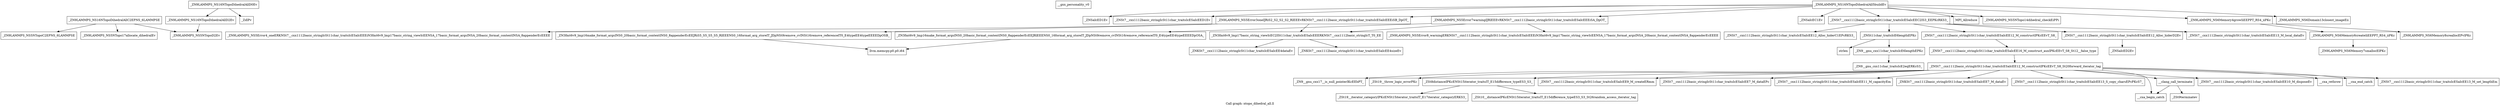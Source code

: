 digraph "Call graph: ntopo_dihedral_all.ll" {
	label="Call graph: ntopo_dihedral_all.ll";

	Node0x55bcb6747bd0 [shape=record,label="{_ZN9LAMMPS_NS16NTopoDihedralAllC2EPNS_6LAMMPSE}"];
	Node0x55bcb6747bd0 -> Node0x55bcb6749cc0;
	Node0x55bcb6747bd0 -> Node0x55bcb6749fa0;
	Node0x55bcb6747bd0 -> Node0x55bcb674a6a0;
	Node0x55bcb6749cc0 [shape=record,label="{_ZN9LAMMPS_NS5NTopoC2EPNS_6LAMMPSE}"];
	Node0x55bcb6749fa0 [shape=record,label="{_ZN9LAMMPS_NS5NTopo17allocate_dihedralEv}"];
	Node0x55bcb6749b20 [shape=record,label="{__gxx_personality_v0}"];
	Node0x55bcb674a6a0 [shape=record,label="{_ZN9LAMMPS_NS5NTopoD2Ev}"];
	Node0x55bcb67a9d10 [shape=record,label="{_ZN9LAMMPS_NS16NTopoDihedralAll5buildEv}"];
	Node0x55bcb67a9d10 -> Node0x55bcb6797f60;
	Node0x55bcb67a9d10 -> Node0x55bcb676adf0;
	Node0x55bcb67a9d10 -> Node0x55bcb674a580;
	Node0x55bcb67a9d10 -> Node0x55bcb67a9990;
	Node0x55bcb67a9d10 -> Node0x55bcb67729f0;
	Node0x55bcb67a9d10 -> Node0x55bcb674a4f0;
	Node0x55bcb67a9d10 -> Node0x55bcb6749a90;
	Node0x55bcb67a9d10 -> Node0x55bcb6746b20;
	Node0x55bcb67a9d10 -> Node0x55bcb674a1f0;
	Node0x55bcb67a9d10 -> Node0x55bcb674a400;
	Node0x55bcb67a9990 [shape=record,label="{_ZNSaIcEC1Ev}"];
	Node0x55bcb67729f0 [shape=record,label="{_ZNSt7__cxx1112basic_stringIcSt11char_traitsIcESaIcEEC2IS3_EEPKcRKS3_}"];
	Node0x55bcb67729f0 -> Node0x55bcb674ee50;
	Node0x55bcb67729f0 -> Node0x55bcb6751770;
	Node0x55bcb67729f0 -> Node0x55bcb6751ba0;
	Node0x55bcb67729f0 -> Node0x55bcb67629a0;
	Node0x55bcb67729f0 -> Node0x55bcb6758f20;
	Node0x55bcb6746b20 [shape=record,label="{_ZN9LAMMPS_NS5Error3oneIJRiS2_S2_S2_S2_RlEEEvRKNSt7__cxx1112basic_stringIcSt11char_traitsIcESaIcEEEiSB_DpOT_}"];
	Node0x55bcb6746b20 -> Node0x55bcb6793700;
	Node0x55bcb6746b20 -> Node0x55bcb675d8b0;
	Node0x55bcb6746b20 -> Node0x55bcb67631d0;
	Node0x55bcb676adf0 [shape=record,label="{_ZNSt7__cxx1112basic_stringIcSt11char_traitsIcESaIcEED1Ev}"];
	Node0x55bcb6797f60 [shape=record,label="{_ZNSaIcED1Ev}"];
	Node0x55bcb674a400 [shape=record,label="{_ZN9LAMMPS_NS6Domain13closest_imageEii}"];
	Node0x55bcb674a1f0 [shape=record,label="{_ZN9LAMMPS_NS6Memory4growIiEEPPT_RS4_iiPKc}"];
	Node0x55bcb674a1f0 -> Node0x55bcb675f330;
	Node0x55bcb674a1f0 -> Node0x55bcb6759b10;
	Node0x55bcb6749a90 [shape=record,label="{_ZN9LAMMPS_NS5NTopo14dihedral_checkEiPPi}"];
	Node0x55bcb674a4f0 [shape=record,label="{MPI_Allreduce}"];
	Node0x55bcb674a580 [shape=record,label="{_ZN9LAMMPS_NS5Error7warningIJRlEEEvRKNSt7__cxx1112basic_stringIcSt11char_traitsIcESaIcEEEiSA_DpOT_}"];
	Node0x55bcb674a580 -> Node0x55bcb6793700;
	Node0x55bcb674a580 -> Node0x55bcb676c980;
	Node0x55bcb674a580 -> Node0x55bcb676d340;
	Node0x55bcb676fe10 [shape=record,label="{_ZN9LAMMPS_NS16NTopoDihedralAllD2Ev}"];
	Node0x55bcb676fe10 -> Node0x55bcb674a6a0;
	Node0x55bcb67710a0 [shape=record,label="{_ZN9LAMMPS_NS16NTopoDihedralAllD0Ev}"];
	Node0x55bcb67710a0 -> Node0x55bcb676fe10;
	Node0x55bcb67710a0 -> Node0x55bcb6771f00;
	Node0x55bcb6771f00 [shape=record,label="{_ZdlPv}"];
	Node0x55bcb67631d0 [shape=record,label="{_ZN9LAMMPS_NS5Error4_oneERKNSt7__cxx1112basic_stringIcSt11char_traitsIcESaIcEEEiN3fmt6v9_lmp17basic_string_viewIcEENSA_17basic_format_argsINSA_20basic_format_contextINSA_8appenderEcEEEE}"];
	Node0x55bcb6793700 [shape=record,label="{_ZN3fmt6v9_lmp17basic_string_viewIcEC2ISt11char_traitsIcESaIcEEERKNSt7__cxx1112basic_stringIcT_T0_EE}"];
	Node0x55bcb6793700 -> Node0x55bcb6773e80;
	Node0x55bcb6793700 -> Node0x55bcb6775930;
	Node0x55bcb675d8b0 [shape=record,label="{_ZN3fmt6v9_lmp16make_format_argsINS0_20basic_format_contextINS0_8appenderEcEEJRiS5_S5_S5_S5_RlEEENS0_16format_arg_storeIT_JDpNSt9remove_cvINSt16remove_referenceIT0_E4typeEE4typeEEEEDpOSB_}"];
	Node0x55bcb675d8b0 -> Node0x55bcb67784d0;
	Node0x55bcb6773e80 [shape=record,label="{_ZNKSt7__cxx1112basic_stringIcSt11char_traitsIcESaIcEE4dataEv}"];
	Node0x55bcb6775930 [shape=record,label="{_ZNKSt7__cxx1112basic_stringIcSt11char_traitsIcESaIcEE4sizeEv}"];
	Node0x55bcb67784d0 [shape=record,label="{llvm.memcpy.p0.p0.i64}"];
	Node0x55bcb674ee50 [shape=record,label="{_ZNSt7__cxx1112basic_stringIcSt11char_traitsIcESaIcEE13_M_local_dataEv}"];
	Node0x55bcb6751770 [shape=record,label="{_ZNSt7__cxx1112basic_stringIcSt11char_traitsIcESaIcEE12_Alloc_hiderC1EPcRKS3_}"];
	Node0x55bcb67629a0 [shape=record,label="{_ZNSt7__cxx1112basic_stringIcSt11char_traitsIcESaIcEE12_M_constructIPKcEEvT_S8_}"];
	Node0x55bcb67629a0 -> Node0x55bcb677d400;
	Node0x55bcb6751ba0 [shape=record,label="{_ZNSt11char_traitsIcE6lengthEPKc}"];
	Node0x55bcb6751ba0 -> Node0x55bcb677e620;
	Node0x55bcb6751ba0 -> Node0x55bcb677f330;
	Node0x55bcb6758f20 [shape=record,label="{_ZNSt7__cxx1112basic_stringIcSt11char_traitsIcESaIcEE12_Alloc_hiderD2Ev}"];
	Node0x55bcb6758f20 -> Node0x55bcb678f6f0;
	Node0x55bcb677d400 [shape=record,label="{_ZNSt7__cxx1112basic_stringIcSt11char_traitsIcESaIcEE16_M_construct_auxIPKcEEvT_S8_St12__false_type}"];
	Node0x55bcb677d400 -> Node0x55bcb677f240;
	Node0x55bcb677f240 [shape=record,label="{_ZNSt7__cxx1112basic_stringIcSt11char_traitsIcESaIcEE12_M_constructIPKcEEvT_S8_St20forward_iterator_tag}"];
	Node0x55bcb677f240 -> Node0x55bcb678fe90;
	Node0x55bcb677f240 -> Node0x55bcb67906c0;
	Node0x55bcb677f240 -> Node0x55bcb6790c00;
	Node0x55bcb677f240 -> Node0x55bcb6792260;
	Node0x55bcb677f240 -> Node0x55bcb6792520;
	Node0x55bcb677f240 -> Node0x55bcb6793900;
	Node0x55bcb677f240 -> Node0x55bcb6794c10;
	Node0x55bcb677f240 -> Node0x55bcb67956f0;
	Node0x55bcb677f240 -> Node0x55bcb6795300;
	Node0x55bcb677f240 -> Node0x55bcb6797480;
	Node0x55bcb677f240 -> Node0x55bcb6794ea0;
	Node0x55bcb677f240 -> Node0x55bcb67955e0;
	Node0x55bcb677f240 -> Node0x55bcb6796b00;
	Node0x55bcb677f240 -> Node0x55bcb679a050;
	Node0x55bcb678fe90 [shape=record,label="{_ZN9__gnu_cxx17__is_null_pointerIKcEEbPT_}"];
	Node0x55bcb67906c0 [shape=record,label="{_ZSt19__throw_logic_errorPKc}"];
	Node0x55bcb6790c00 [shape=record,label="{_ZSt8distanceIPKcENSt15iterator_traitsIT_E15difference_typeES3_S3_}"];
	Node0x55bcb6790c00 -> Node0x55bcb6797750;
	Node0x55bcb6790c00 -> Node0x55bcb679d090;
	Node0x55bcb6792520 [shape=record,label="{_ZNSt7__cxx1112basic_stringIcSt11char_traitsIcESaIcEE7_M_dataEPc}"];
	Node0x55bcb6792260 [shape=record,label="{_ZNSt7__cxx1112basic_stringIcSt11char_traitsIcESaIcEE9_M_createERmm}"];
	Node0x55bcb6793900 [shape=record,label="{_ZNSt7__cxx1112basic_stringIcSt11char_traitsIcESaIcEE11_M_capacityEm}"];
	Node0x55bcb67956f0 [shape=record,label="{_ZNSt7__cxx1112basic_stringIcSt11char_traitsIcESaIcEE13_S_copy_charsEPcPKcS7_}"];
	Node0x55bcb6794c10 [shape=record,label="{_ZNKSt7__cxx1112basic_stringIcSt11char_traitsIcESaIcEE7_M_dataEv}"];
	Node0x55bcb6795300 [shape=record,label="{__cxa_begin_catch}"];
	Node0x55bcb6797480 [shape=record,label="{_ZNSt7__cxx1112basic_stringIcSt11char_traitsIcESaIcEE10_M_disposeEv}"];
	Node0x55bcb6794ea0 [shape=record,label="{__cxa_rethrow}"];
	Node0x55bcb67955e0 [shape=record,label="{__cxa_end_catch}"];
	Node0x55bcb679a050 [shape=record,label="{__clang_call_terminate}"];
	Node0x55bcb679a050 -> Node0x55bcb6795300;
	Node0x55bcb679a050 -> Node0x55bcb67985e0;
	Node0x55bcb67985e0 [shape=record,label="{_ZSt9terminatev}"];
	Node0x55bcb6796b00 [shape=record,label="{_ZNSt7__cxx1112basic_stringIcSt11char_traitsIcESaIcEE13_M_set_lengthEm}"];
	Node0x55bcb679d090 [shape=record,label="{_ZSt10__distanceIPKcENSt15iterator_traitsIT_E15difference_typeES3_S3_St26random_access_iterator_tag}"];
	Node0x55bcb6797750 [shape=record,label="{_ZSt19__iterator_categoryIPKcENSt15iterator_traitsIT_E17iterator_categoryERKS3_}"];
	Node0x55bcb677e620 [shape=record,label="{_ZN9__gnu_cxx11char_traitsIcE6lengthEPKc}"];
	Node0x55bcb677e620 -> Node0x55bcb6750ba0;
	Node0x55bcb677f330 [shape=record,label="{strlen}"];
	Node0x55bcb6750ba0 [shape=record,label="{_ZN9__gnu_cxx11char_traitsIcE2eqERKcS3_}"];
	Node0x55bcb678f6f0 [shape=record,label="{_ZNSaIcED2Ev}"];
	Node0x55bcb675f330 [shape=record,label="{_ZN9LAMMPS_NS6Memory6createIiEEPPT_RS4_iiPKc}"];
	Node0x55bcb675f330 -> Node0x55bcb679c3b0;
	Node0x55bcb6759b10 [shape=record,label="{_ZN9LAMMPS_NS6Memory8sreallocEPvlPKc}"];
	Node0x55bcb679c3b0 [shape=record,label="{_ZN9LAMMPS_NS6Memory7smallocElPKc}"];
	Node0x55bcb676d340 [shape=record,label="{_ZN9LAMMPS_NS5Error8_warningERKNSt7__cxx1112basic_stringIcSt11char_traitsIcESaIcEEEiN3fmt6v9_lmp17basic_string_viewIcEENSA_17basic_format_argsINSA_20basic_format_contextINSA_8appenderEcEEEE}"];
	Node0x55bcb676c980 [shape=record,label="{_ZN3fmt6v9_lmp16make_format_argsINS0_20basic_format_contextINS0_8appenderEcEEJRlEEENS0_16format_arg_storeIT_JDpNSt9remove_cvINSt16remove_referenceIT0_E4typeEE4typeEEEEDpOSA_}"];
	Node0x55bcb676c980 -> Node0x55bcb67784d0;
}

